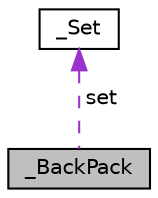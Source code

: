 digraph "_BackPack"
{
 // LATEX_PDF_SIZE
  edge [fontname="Helvetica",fontsize="10",labelfontname="Helvetica",labelfontsize="10"];
  node [fontname="Helvetica",fontsize="10",shape=record];
  Node1 [label="_BackPack",height=0.2,width=0.4,color="black", fillcolor="grey75", style="filled", fontcolor="black",tooltip=" "];
  Node2 -> Node1 [dir="back",color="darkorchid3",fontsize="10",style="dashed",label=" set" ];
  Node2 [label="_Set",height=0.2,width=0.4,color="black", fillcolor="white", style="filled",URL="$struct__Set.html",tooltip=" "];
}
